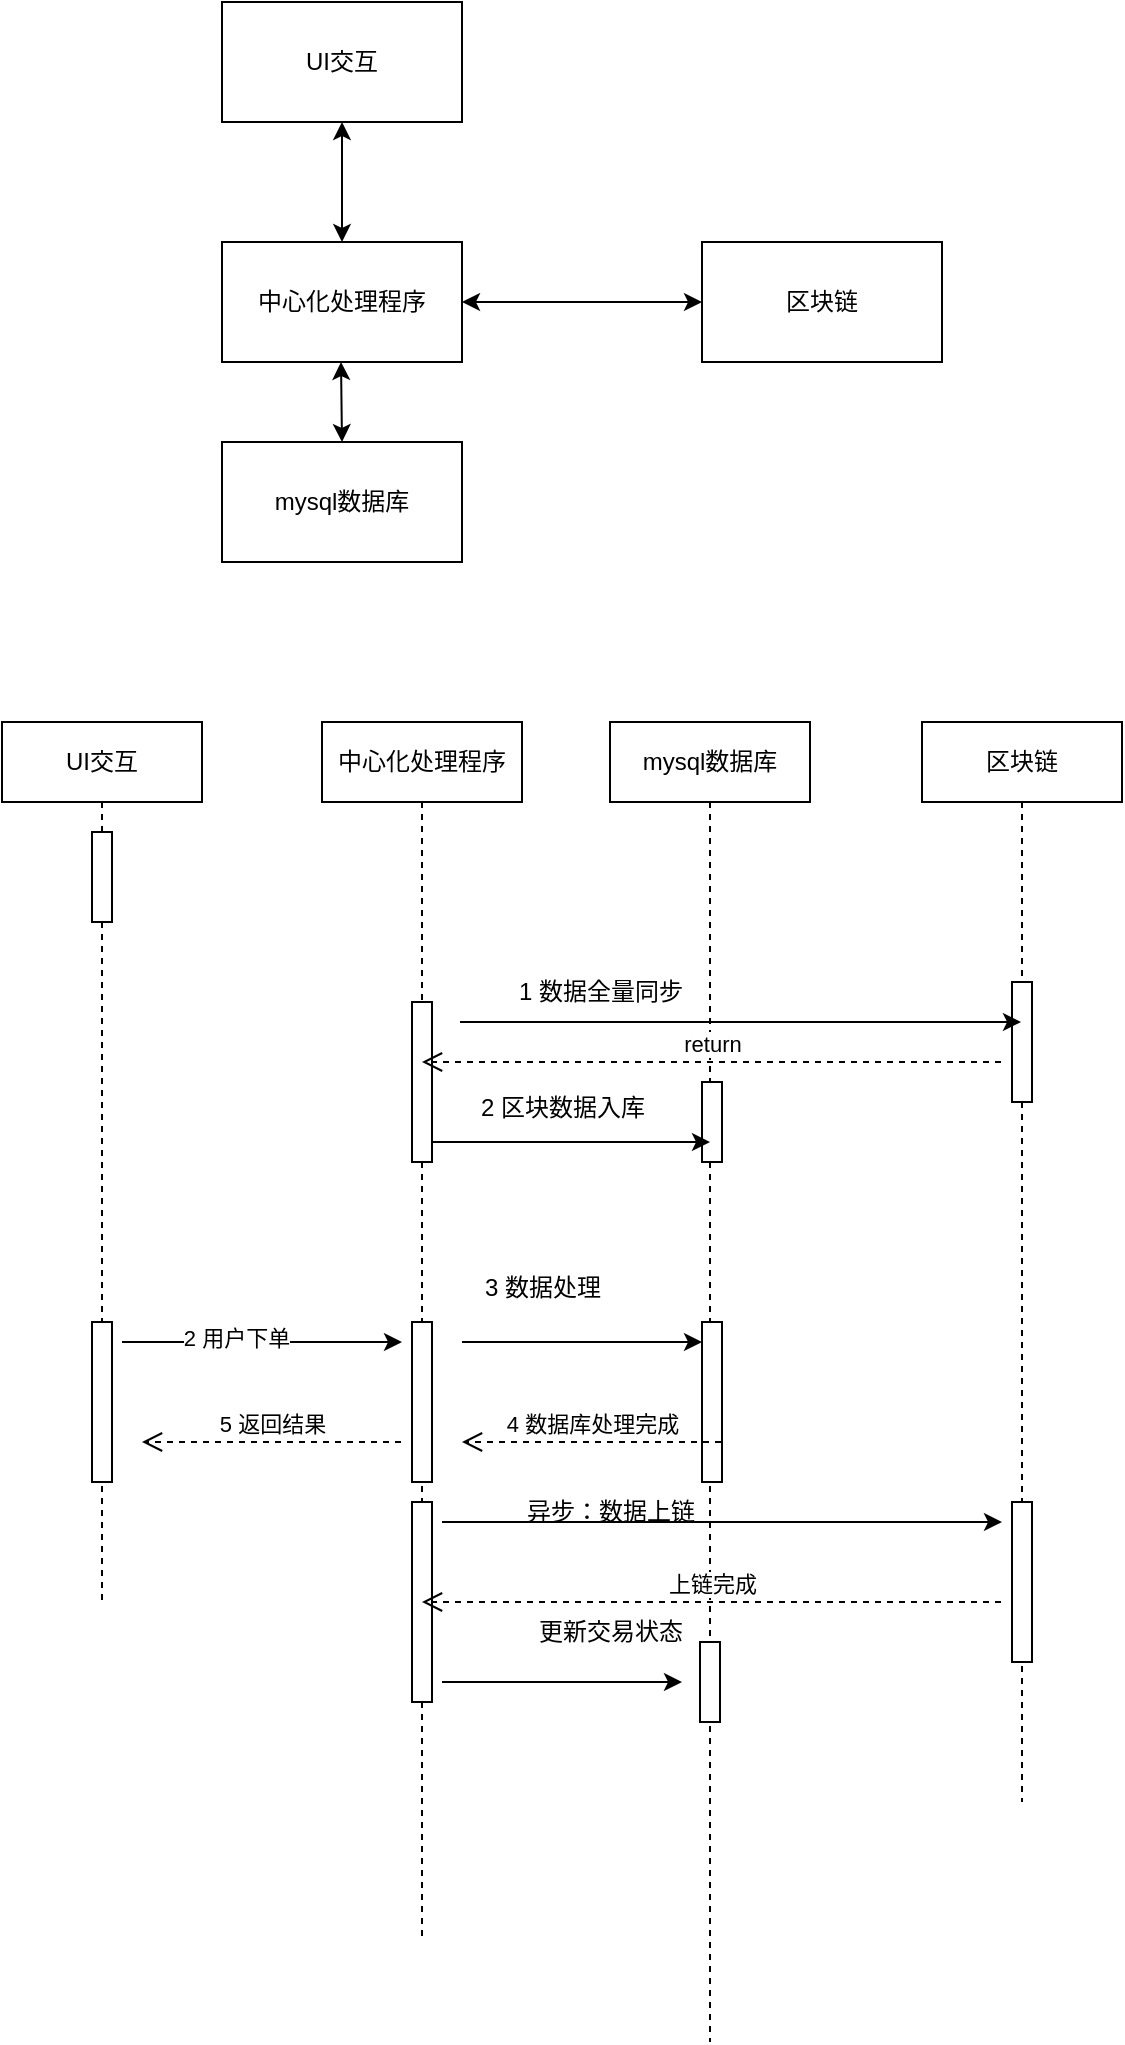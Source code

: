 <mxfile version="22.1.18" type="github">
  <diagram name="第 1 页" id="X_YZ8ZpobVLP7hZ5LwlX">
    <mxGraphModel dx="1434" dy="795" grid="1" gridSize="10" guides="1" tooltips="1" connect="1" arrows="1" fold="1" page="1" pageScale="1" pageWidth="827" pageHeight="1169" math="0" shadow="0">
      <root>
        <mxCell id="0" />
        <mxCell id="1" parent="0" />
        <mxCell id="2R7AW7oSTsHTE6U0j3tK-1" value="mysql数据库" style="rounded=0;whiteSpace=wrap;html=1;" vertex="1" parent="1">
          <mxGeometry x="220" y="250" width="120" height="60" as="geometry" />
        </mxCell>
        <mxCell id="2R7AW7oSTsHTE6U0j3tK-2" value="UI交互" style="rounded=0;whiteSpace=wrap;html=1;" vertex="1" parent="1">
          <mxGeometry x="220" y="30" width="120" height="60" as="geometry" />
        </mxCell>
        <mxCell id="2R7AW7oSTsHTE6U0j3tK-3" value="中心化处理程序" style="rounded=0;whiteSpace=wrap;html=1;" vertex="1" parent="1">
          <mxGeometry x="220" y="150" width="120" height="60" as="geometry" />
        </mxCell>
        <mxCell id="2R7AW7oSTsHTE6U0j3tK-4" value="" style="endArrow=classic;startArrow=classic;html=1;rounded=0;exitX=0.5;exitY=0;exitDx=0;exitDy=0;entryX=0.5;entryY=1;entryDx=0;entryDy=0;" edge="1" parent="1" source="2R7AW7oSTsHTE6U0j3tK-3" target="2R7AW7oSTsHTE6U0j3tK-2">
          <mxGeometry width="50" height="50" relative="1" as="geometry">
            <mxPoint x="230" y="140" as="sourcePoint" />
            <mxPoint x="280" y="90" as="targetPoint" />
          </mxGeometry>
        </mxCell>
        <mxCell id="2R7AW7oSTsHTE6U0j3tK-5" value="" style="endArrow=classic;startArrow=classic;html=1;rounded=0;exitX=0.5;exitY=0;exitDx=0;exitDy=0;entryX=0.5;entryY=1;entryDx=0;entryDy=0;" edge="1" parent="1" source="2R7AW7oSTsHTE6U0j3tK-1">
          <mxGeometry width="50" height="50" relative="1" as="geometry">
            <mxPoint x="279.5" y="270" as="sourcePoint" />
            <mxPoint x="279.5" y="210" as="targetPoint" />
          </mxGeometry>
        </mxCell>
        <mxCell id="2R7AW7oSTsHTE6U0j3tK-6" value="区块链" style="rounded=0;whiteSpace=wrap;html=1;" vertex="1" parent="1">
          <mxGeometry x="460" y="150" width="120" height="60" as="geometry" />
        </mxCell>
        <mxCell id="2R7AW7oSTsHTE6U0j3tK-7" value="" style="endArrow=classic;startArrow=classic;html=1;rounded=0;entryX=0;entryY=0.5;entryDx=0;entryDy=0;" edge="1" parent="1" source="2R7AW7oSTsHTE6U0j3tK-3" target="2R7AW7oSTsHTE6U0j3tK-6">
          <mxGeometry width="50" height="50" relative="1" as="geometry">
            <mxPoint x="400" y="180" as="sourcePoint" />
            <mxPoint x="450" y="130" as="targetPoint" />
          </mxGeometry>
        </mxCell>
        <mxCell id="2R7AW7oSTsHTE6U0j3tK-8" value="UI交互" style="shape=umlLifeline;perimeter=lifelinePerimeter;whiteSpace=wrap;html=1;container=1;dropTarget=0;collapsible=0;recursiveResize=0;outlineConnect=0;portConstraint=eastwest;newEdgeStyle={&quot;curved&quot;:0,&quot;rounded&quot;:0};" vertex="1" parent="1">
          <mxGeometry x="110" y="390" width="100" height="440" as="geometry" />
        </mxCell>
        <mxCell id="2R7AW7oSTsHTE6U0j3tK-12" value="" style="html=1;points=[[0,0,0,0,5],[0,1,0,0,-5],[1,0,0,0,5],[1,1,0,0,-5]];perimeter=orthogonalPerimeter;outlineConnect=0;targetShapes=umlLifeline;portConstraint=eastwest;newEdgeStyle={&quot;curved&quot;:0,&quot;rounded&quot;:0};" vertex="1" parent="2R7AW7oSTsHTE6U0j3tK-8">
          <mxGeometry x="45" y="300" width="10" height="80" as="geometry" />
        </mxCell>
        <mxCell id="2R7AW7oSTsHTE6U0j3tK-46" value="" style="html=1;points=[[0,0,0,0,5],[0,1,0,0,-5],[1,0,0,0,5],[1,1,0,0,-5]];perimeter=orthogonalPerimeter;outlineConnect=0;targetShapes=umlLifeline;portConstraint=eastwest;newEdgeStyle={&quot;curved&quot;:0,&quot;rounded&quot;:0};" vertex="1" parent="2R7AW7oSTsHTE6U0j3tK-8">
          <mxGeometry x="45" y="55" width="10" height="45" as="geometry" />
        </mxCell>
        <mxCell id="2R7AW7oSTsHTE6U0j3tK-9" value="中心化处理程序" style="shape=umlLifeline;perimeter=lifelinePerimeter;whiteSpace=wrap;html=1;container=1;dropTarget=0;collapsible=0;recursiveResize=0;outlineConnect=0;portConstraint=eastwest;newEdgeStyle={&quot;curved&quot;:0,&quot;rounded&quot;:0};" vertex="1" parent="1">
          <mxGeometry x="270" y="390" width="100" height="610" as="geometry" />
        </mxCell>
        <mxCell id="2R7AW7oSTsHTE6U0j3tK-20" value="" style="html=1;points=[[0,0,0,0,5],[0,1,0,0,-5],[1,0,0,0,5],[1,1,0,0,-5]];perimeter=orthogonalPerimeter;outlineConnect=0;targetShapes=umlLifeline;portConstraint=eastwest;newEdgeStyle={&quot;curved&quot;:0,&quot;rounded&quot;:0};" vertex="1" parent="2R7AW7oSTsHTE6U0j3tK-9">
          <mxGeometry x="45" y="390" width="10" height="100" as="geometry" />
        </mxCell>
        <mxCell id="2R7AW7oSTsHTE6U0j3tK-44" value="" style="html=1;points=[[0,0,0,0,5],[0,1,0,0,-5],[1,0,0,0,5],[1,1,0,0,-5]];perimeter=orthogonalPerimeter;outlineConnect=0;targetShapes=umlLifeline;portConstraint=eastwest;newEdgeStyle={&quot;curved&quot;:0,&quot;rounded&quot;:0};" vertex="1" parent="2R7AW7oSTsHTE6U0j3tK-9">
          <mxGeometry x="45" y="300" width="10" height="80" as="geometry" />
        </mxCell>
        <mxCell id="2R7AW7oSTsHTE6U0j3tK-21" value="" style="html=1;points=[[0,0,0,0,5],[0,1,0,0,-5],[1,0,0,0,5],[1,1,0,0,-5]];perimeter=orthogonalPerimeter;outlineConnect=0;targetShapes=umlLifeline;portConstraint=eastwest;newEdgeStyle={&quot;curved&quot;:0,&quot;rounded&quot;:0};" vertex="1" parent="2R7AW7oSTsHTE6U0j3tK-9">
          <mxGeometry x="45" y="140" width="10" height="80" as="geometry" />
        </mxCell>
        <mxCell id="2R7AW7oSTsHTE6U0j3tK-10" value="mysql数据库" style="shape=umlLifeline;perimeter=lifelinePerimeter;whiteSpace=wrap;html=1;container=1;dropTarget=0;collapsible=0;recursiveResize=0;outlineConnect=0;portConstraint=eastwest;newEdgeStyle={&quot;curved&quot;:0,&quot;rounded&quot;:0};" vertex="1" parent="1">
          <mxGeometry x="414" y="390" width="100" height="660" as="geometry" />
        </mxCell>
        <mxCell id="2R7AW7oSTsHTE6U0j3tK-40" value="" style="html=1;points=[[0,0,0,0,5],[0,1,0,0,-5],[1,0,0,0,5],[1,1,0,0,-5]];perimeter=orthogonalPerimeter;outlineConnect=0;targetShapes=umlLifeline;portConstraint=eastwest;newEdgeStyle={&quot;curved&quot;:0,&quot;rounded&quot;:0};" vertex="1" parent="2R7AW7oSTsHTE6U0j3tK-10">
          <mxGeometry x="45" y="460" width="10" height="40" as="geometry" />
        </mxCell>
        <mxCell id="2R7AW7oSTsHTE6U0j3tK-47" value="" style="html=1;points=[[0,0,0,0,5],[0,1,0,0,-5],[1,0,0,0,5],[1,1,0,0,-5]];perimeter=orthogonalPerimeter;outlineConnect=0;targetShapes=umlLifeline;portConstraint=eastwest;newEdgeStyle={&quot;curved&quot;:0,&quot;rounded&quot;:0};" vertex="1" parent="2R7AW7oSTsHTE6U0j3tK-10">
          <mxGeometry x="46" y="180" width="10" height="40" as="geometry" />
        </mxCell>
        <mxCell id="2R7AW7oSTsHTE6U0j3tK-31" value="" style="html=1;points=[[0,0,0,0,5],[0,1,0,0,-5],[1,0,0,0,5],[1,1,0,0,-5]];perimeter=orthogonalPerimeter;outlineConnect=0;targetShapes=umlLifeline;portConstraint=eastwest;newEdgeStyle={&quot;curved&quot;:0,&quot;rounded&quot;:0};" vertex="1" parent="2R7AW7oSTsHTE6U0j3tK-10">
          <mxGeometry x="46" y="300" width="10" height="80" as="geometry" />
        </mxCell>
        <mxCell id="2R7AW7oSTsHTE6U0j3tK-11" value="区块链" style="shape=umlLifeline;perimeter=lifelinePerimeter;whiteSpace=wrap;html=1;container=1;dropTarget=0;collapsible=0;recursiveResize=0;outlineConnect=0;portConstraint=eastwest;newEdgeStyle={&quot;curved&quot;:0,&quot;rounded&quot;:0};" vertex="1" parent="1">
          <mxGeometry x="570" y="390" width="100" height="540" as="geometry" />
        </mxCell>
        <mxCell id="2R7AW7oSTsHTE6U0j3tK-23" value="" style="html=1;points=[[0,0,0,0,5],[0,1,0,0,-5],[1,0,0,0,5],[1,1,0,0,-5]];perimeter=orthogonalPerimeter;outlineConnect=0;targetShapes=umlLifeline;portConstraint=eastwest;newEdgeStyle={&quot;curved&quot;:0,&quot;rounded&quot;:0};" vertex="1" parent="2R7AW7oSTsHTE6U0j3tK-11">
          <mxGeometry x="45" y="130" width="10" height="60" as="geometry" />
        </mxCell>
        <mxCell id="2R7AW7oSTsHTE6U0j3tK-35" value="" style="html=1;points=[[0,0,0,0,5],[0,1,0,0,-5],[1,0,0,0,5],[1,1,0,0,-5]];perimeter=orthogonalPerimeter;outlineConnect=0;targetShapes=umlLifeline;portConstraint=eastwest;newEdgeStyle={&quot;curved&quot;:0,&quot;rounded&quot;:0};" vertex="1" parent="2R7AW7oSTsHTE6U0j3tK-11">
          <mxGeometry x="45" y="390" width="10" height="80" as="geometry" />
        </mxCell>
        <mxCell id="2R7AW7oSTsHTE6U0j3tK-22" value="" style="endArrow=classic;html=1;rounded=0;" edge="1" parent="1" target="2R7AW7oSTsHTE6U0j3tK-11">
          <mxGeometry width="50" height="50" relative="1" as="geometry">
            <mxPoint x="339" y="540" as="sourcePoint" />
            <mxPoint x="580" y="540" as="targetPoint" />
          </mxGeometry>
        </mxCell>
        <mxCell id="2R7AW7oSTsHTE6U0j3tK-24" value="1 数据全量同步" style="text;html=1;align=center;verticalAlign=middle;resizable=0;points=[];autosize=1;strokeColor=none;fillColor=none;" vertex="1" parent="1">
          <mxGeometry x="354" y="510" width="110" height="30" as="geometry" />
        </mxCell>
        <mxCell id="2R7AW7oSTsHTE6U0j3tK-25" value="return" style="html=1;verticalAlign=bottom;endArrow=open;dashed=1;endSize=8;curved=0;rounded=0;" edge="1" parent="1" target="2R7AW7oSTsHTE6U0j3tK-9">
          <mxGeometry relative="1" as="geometry">
            <mxPoint x="609.5" y="560" as="sourcePoint" />
            <mxPoint x="480" y="560" as="targetPoint" />
            <Array as="points">
              <mxPoint x="530" y="560" />
            </Array>
          </mxGeometry>
        </mxCell>
        <mxCell id="2R7AW7oSTsHTE6U0j3tK-27" value="" style="endArrow=classic;html=1;rounded=0;" edge="1" parent="1">
          <mxGeometry width="50" height="50" relative="1" as="geometry">
            <mxPoint x="170" y="700" as="sourcePoint" />
            <mxPoint x="310" y="700" as="targetPoint" />
          </mxGeometry>
        </mxCell>
        <mxCell id="2R7AW7oSTsHTE6U0j3tK-28" value="2 用户下单" style="edgeLabel;html=1;align=center;verticalAlign=middle;resizable=0;points=[];" vertex="1" connectable="0" parent="2R7AW7oSTsHTE6U0j3tK-27">
          <mxGeometry x="-0.186" y="2" relative="1" as="geometry">
            <mxPoint as="offset" />
          </mxGeometry>
        </mxCell>
        <mxCell id="2R7AW7oSTsHTE6U0j3tK-29" value="" style="endArrow=classic;html=1;rounded=0;" edge="1" parent="1" source="2R7AW7oSTsHTE6U0j3tK-31">
          <mxGeometry width="50" height="50" relative="1" as="geometry">
            <mxPoint x="340" y="700" as="sourcePoint" />
            <mxPoint x="460" y="700" as="targetPoint" />
          </mxGeometry>
        </mxCell>
        <mxCell id="2R7AW7oSTsHTE6U0j3tK-32" value="3 数据处理" style="text;html=1;align=center;verticalAlign=middle;resizable=0;points=[];autosize=1;strokeColor=none;fillColor=none;" vertex="1" parent="1">
          <mxGeometry x="340" y="658" width="80" height="30" as="geometry" />
        </mxCell>
        <mxCell id="2R7AW7oSTsHTE6U0j3tK-33" value="4 数据库处理完成" style="html=1;verticalAlign=bottom;endArrow=open;dashed=1;endSize=8;curved=0;rounded=0;" edge="1" parent="1">
          <mxGeometry relative="1" as="geometry">
            <mxPoint x="469.5" y="750" as="sourcePoint" />
            <mxPoint x="340" y="750" as="targetPoint" />
            <Array as="points">
              <mxPoint x="390" y="750" />
            </Array>
          </mxGeometry>
        </mxCell>
        <mxCell id="2R7AW7oSTsHTE6U0j3tK-34" value="5 返回结果" style="html=1;verticalAlign=bottom;endArrow=open;dashed=1;endSize=8;curved=0;rounded=0;" edge="1" parent="1">
          <mxGeometry relative="1" as="geometry">
            <mxPoint x="309.5" y="750" as="sourcePoint" />
            <mxPoint x="180" y="750" as="targetPoint" />
            <Array as="points">
              <mxPoint x="230" y="750" />
            </Array>
          </mxGeometry>
        </mxCell>
        <mxCell id="2R7AW7oSTsHTE6U0j3tK-36" value="" style="endArrow=classic;html=1;rounded=0;" edge="1" parent="1">
          <mxGeometry width="50" height="50" relative="1" as="geometry">
            <mxPoint x="330" y="790" as="sourcePoint" />
            <mxPoint x="610" y="790" as="targetPoint" />
          </mxGeometry>
        </mxCell>
        <mxCell id="2R7AW7oSTsHTE6U0j3tK-37" value="异步：数据上链" style="text;html=1;align=center;verticalAlign=middle;resizable=0;points=[];autosize=1;strokeColor=none;fillColor=none;" vertex="1" parent="1">
          <mxGeometry x="359" y="770" width="110" height="30" as="geometry" />
        </mxCell>
        <mxCell id="2R7AW7oSTsHTE6U0j3tK-38" value="上链完成" style="html=1;verticalAlign=bottom;endArrow=open;dashed=1;endSize=8;curved=0;rounded=0;" edge="1" parent="1" target="2R7AW7oSTsHTE6U0j3tK-9">
          <mxGeometry relative="1" as="geometry">
            <mxPoint x="609.5" y="830" as="sourcePoint" />
            <mxPoint x="480" y="830" as="targetPoint" />
            <Array as="points">
              <mxPoint x="530" y="830" />
            </Array>
          </mxGeometry>
        </mxCell>
        <mxCell id="2R7AW7oSTsHTE6U0j3tK-42" value="" style="endArrow=classic;html=1;rounded=0;" edge="1" parent="1">
          <mxGeometry width="50" height="50" relative="1" as="geometry">
            <mxPoint x="330" y="870" as="sourcePoint" />
            <mxPoint x="450" y="870" as="targetPoint" />
          </mxGeometry>
        </mxCell>
        <mxCell id="2R7AW7oSTsHTE6U0j3tK-43" value="更新交易状态" style="text;html=1;align=center;verticalAlign=middle;resizable=0;points=[];autosize=1;strokeColor=none;fillColor=none;" vertex="1" parent="1">
          <mxGeometry x="364" y="830" width="100" height="30" as="geometry" />
        </mxCell>
        <mxCell id="2R7AW7oSTsHTE6U0j3tK-45" value="" style="endArrow=classic;html=1;rounded=0;" edge="1" parent="1" target="2R7AW7oSTsHTE6U0j3tK-31">
          <mxGeometry width="50" height="50" relative="1" as="geometry">
            <mxPoint x="340" y="700" as="sourcePoint" />
            <mxPoint x="460" y="700" as="targetPoint" />
          </mxGeometry>
        </mxCell>
        <mxCell id="2R7AW7oSTsHTE6U0j3tK-48" value="" style="endArrow=classic;html=1;rounded=0;" edge="1" parent="1">
          <mxGeometry width="50" height="50" relative="1" as="geometry">
            <mxPoint x="325" y="600" as="sourcePoint" />
            <mxPoint x="464" y="600" as="targetPoint" />
          </mxGeometry>
        </mxCell>
        <mxCell id="2R7AW7oSTsHTE6U0j3tK-49" value="2 区块数据入库" style="text;html=1;align=center;verticalAlign=middle;resizable=0;points=[];autosize=1;strokeColor=none;fillColor=none;" vertex="1" parent="1">
          <mxGeometry x="335" y="568" width="110" height="30" as="geometry" />
        </mxCell>
      </root>
    </mxGraphModel>
  </diagram>
</mxfile>
